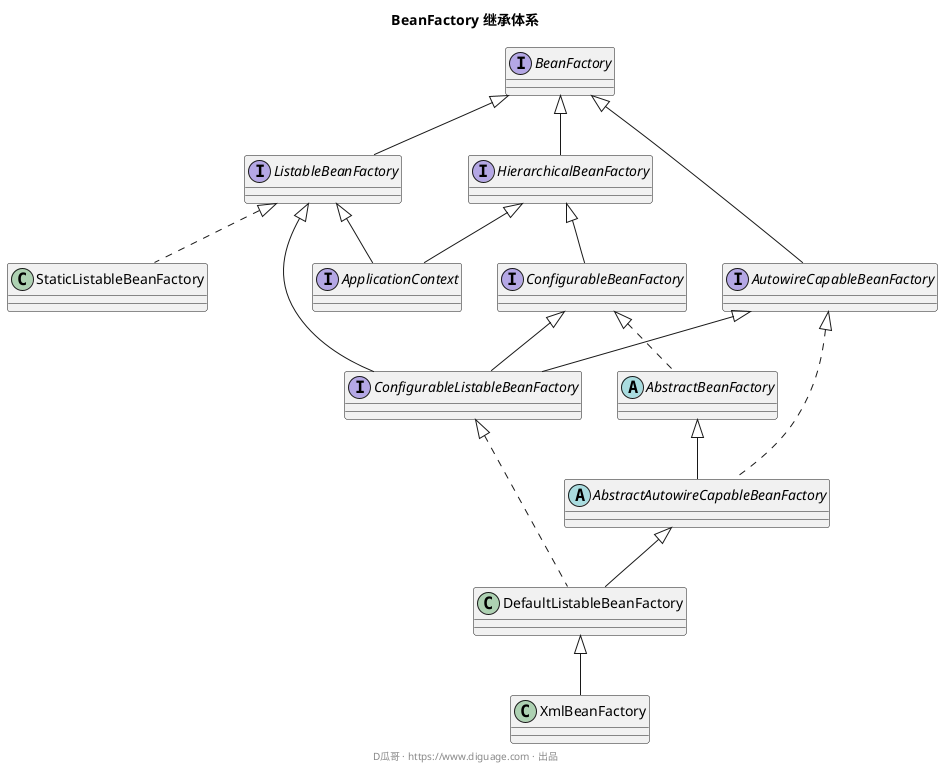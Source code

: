 @startuml
title **BeanFactory 继承体系**


interface BeanFactory
interface HierarchicalBeanFactory
interface ListableBeanFactory
interface ConfigurableBeanFactory
interface AutowireCapableBeanFactory
abstract class AbstractBeanFactory
class StaticListableBeanFactory
interface ApplicationContext
interface ConfigurableListableBeanFactory
abstract class AbstractAutowireCapableBeanFactory
class DefaultListableBeanFactory
class XmlBeanFactory


BeanFactory <|-- HierarchicalBeanFactory
BeanFactory <|-- ListableBeanFactory
HierarchicalBeanFactory <|-- ConfigurableBeanFactory
BeanFactory <|-- AutowireCapableBeanFactory

ConfigurableBeanFactory <|.. AbstractBeanFactory

ListableBeanFactory <|.. StaticListableBeanFactory

ListableBeanFactory <|-- ApplicationContext
HierarchicalBeanFactory <|-- ApplicationContext

ListableBeanFactory <|-- ConfigurableListableBeanFactory
AutowireCapableBeanFactory <|-- ConfigurableListableBeanFactory
ConfigurableBeanFactory <|-- ConfigurableListableBeanFactory

AutowireCapableBeanFactory <|.. AbstractAutowireCapableBeanFactory
AbstractBeanFactory <|-- AbstractAutowireCapableBeanFactory

AbstractAutowireCapableBeanFactory <|-- DefaultListableBeanFactory
ConfigurableListableBeanFactory <|.. DefaultListableBeanFactory

DefaultListableBeanFactory <|-- XmlBeanFactory


footer D瓜哥 · https://www.diguage.com · 出品
@enduml
